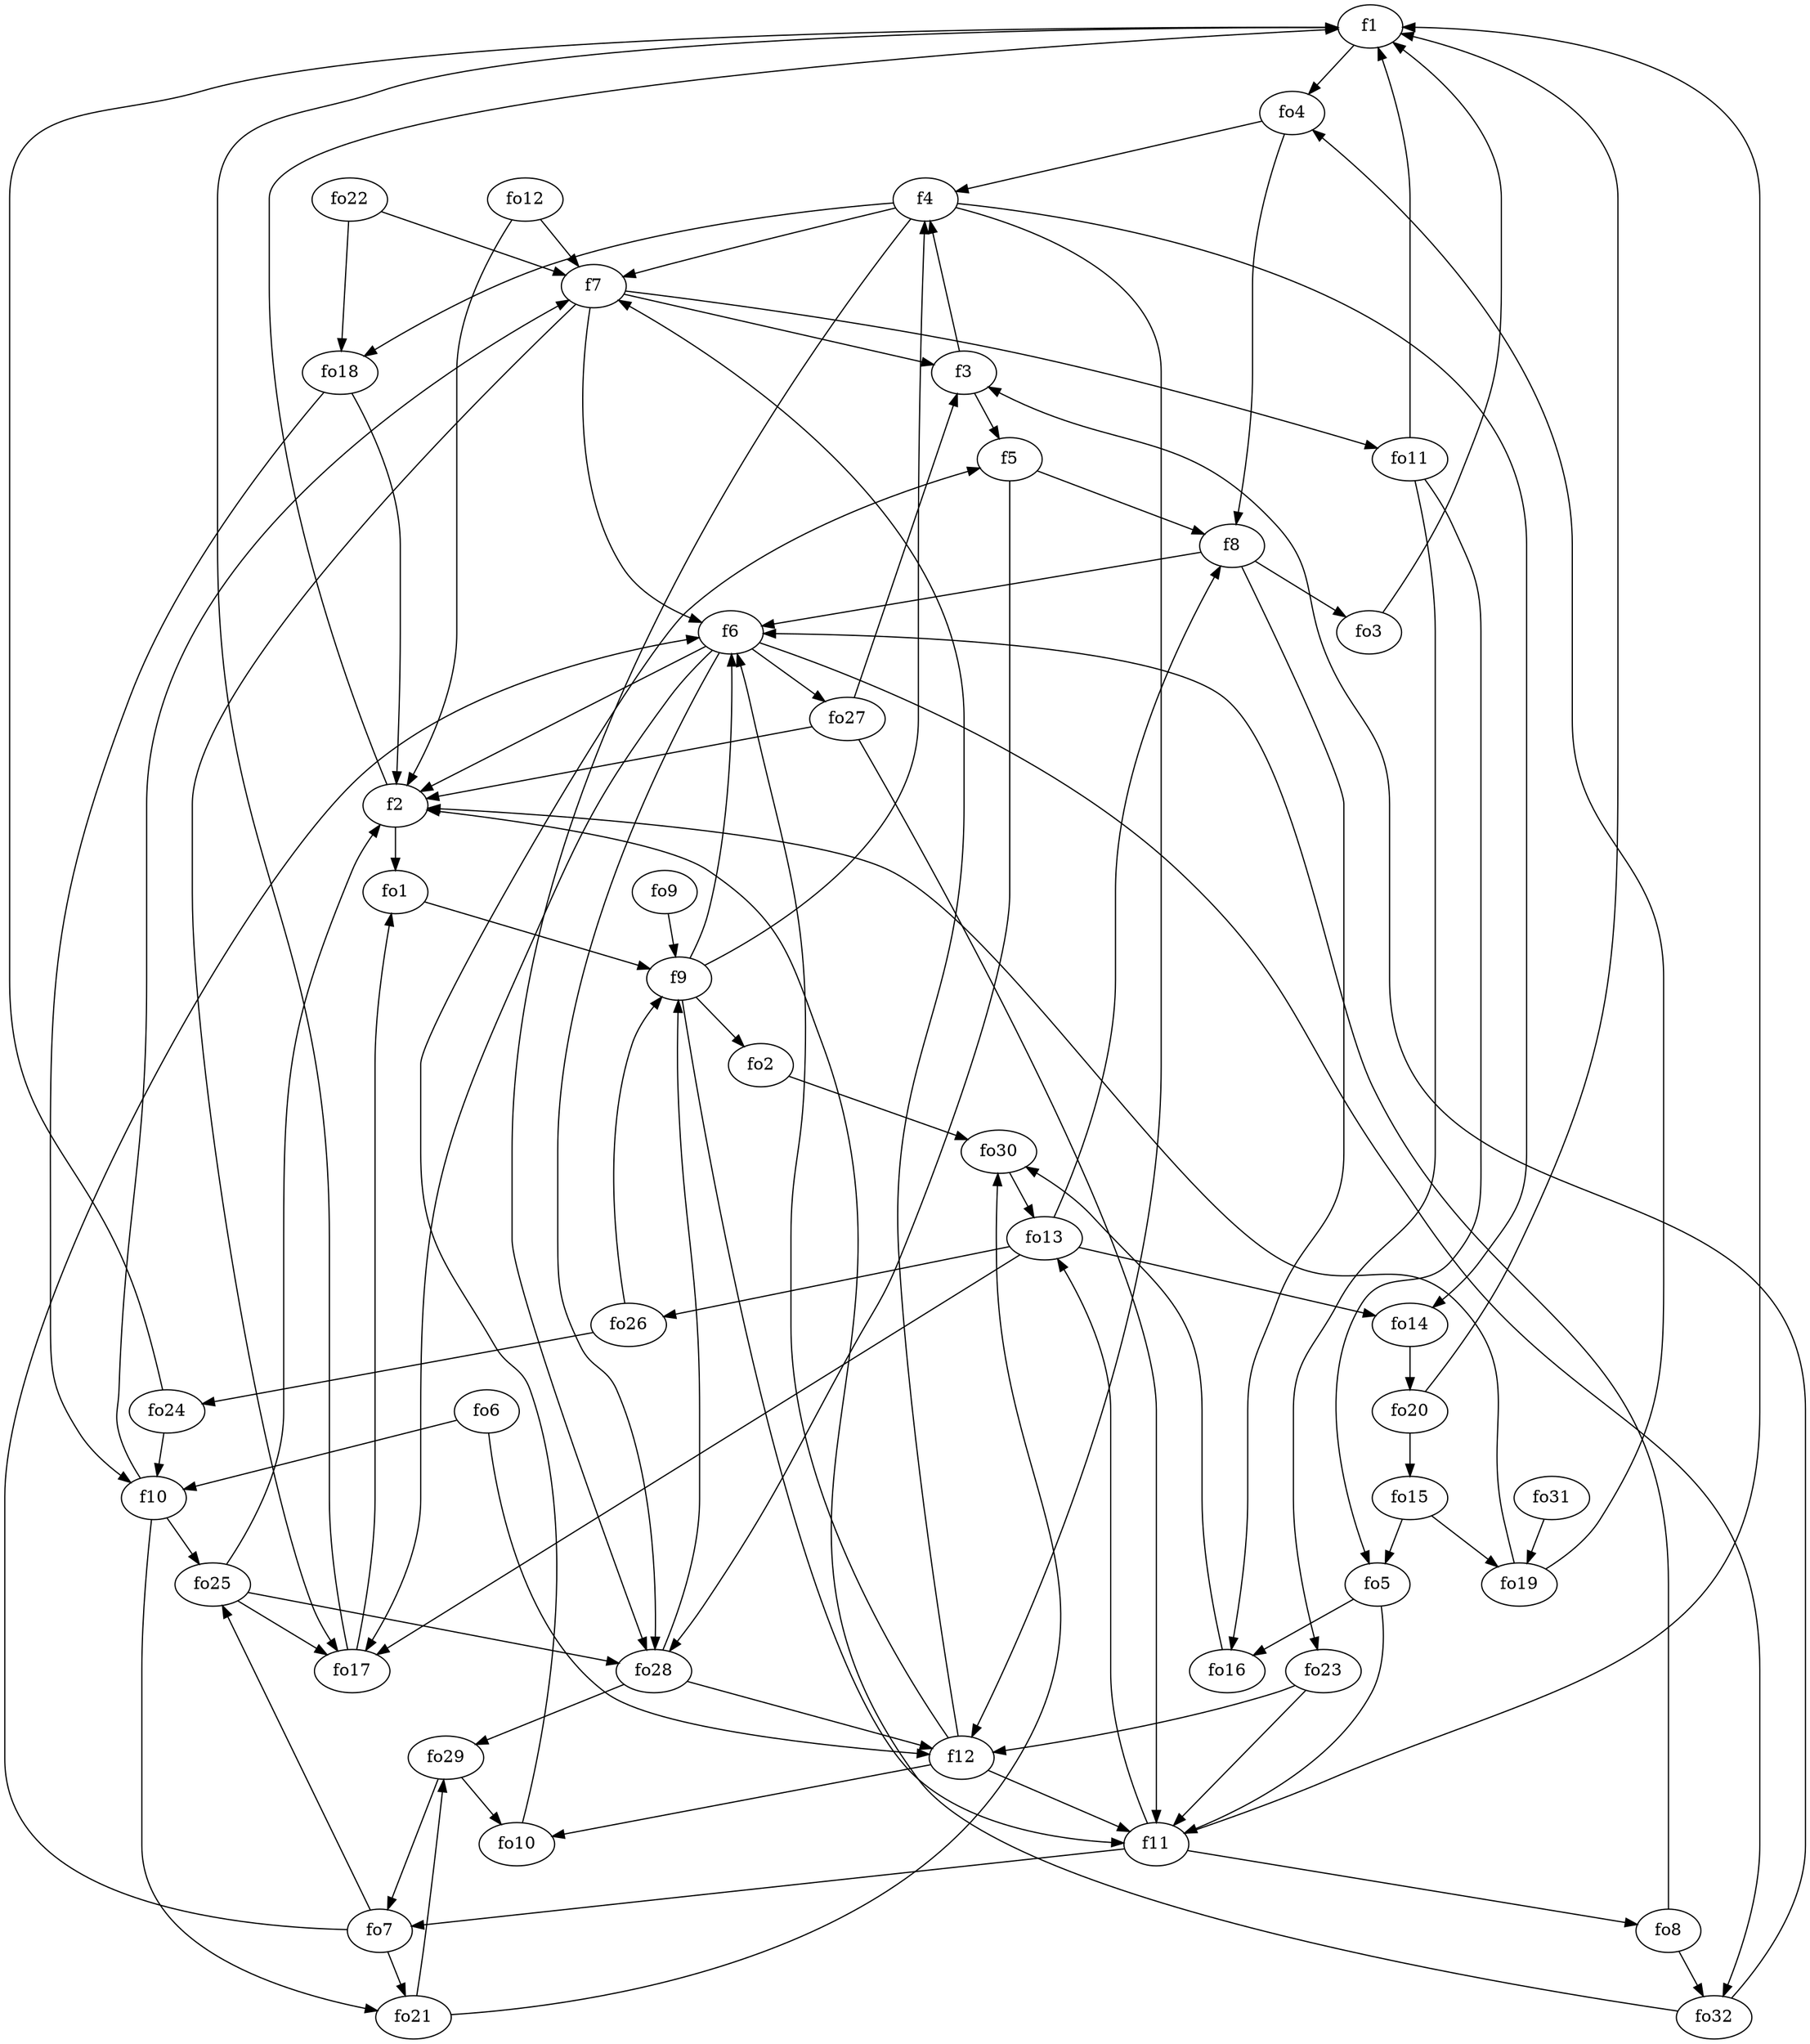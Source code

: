 strict digraph  {
f1;
f2;
f3;
f4;
f5;
f6;
f7;
f8;
f9;
f10;
f11;
f12;
fo1;
fo2;
fo3;
fo4;
fo5;
fo6;
fo7;
fo8;
fo9;
fo10;
fo11;
fo12;
fo13;
fo14;
fo15;
fo16;
fo17;
fo18;
fo19;
fo20;
fo21;
fo22;
fo23;
fo24;
fo25;
fo26;
fo27;
fo28;
fo29;
fo30;
fo31;
fo32;
f1 -> fo4  [weight=2];
f2 -> fo1  [weight=2];
f2 -> f1  [weight=2];
f3 -> f5  [weight=2];
f3 -> f4  [weight=2];
f4 -> fo28  [weight=2];
f4 -> f7  [weight=2];
f4 -> fo18  [weight=2];
f4 -> f12  [weight=2];
f4 -> fo14  [weight=2];
f5 -> f8  [weight=2];
f5 -> fo28  [weight=2];
f6 -> fo32  [weight=2];
f6 -> fo28  [weight=2];
f6 -> f2  [weight=2];
f6 -> fo27  [weight=2];
f6 -> fo17  [weight=2];
f7 -> fo11  [weight=2];
f7 -> f6  [weight=2];
f7 -> f3  [weight=2];
f7 -> fo17  [weight=2];
f8 -> f6  [weight=2];
f8 -> fo3  [weight=2];
f8 -> fo16  [weight=2];
f9 -> f11  [weight=2];
f9 -> f6  [weight=2];
f9 -> f4  [weight=2];
f9 -> fo2  [weight=2];
f10 -> fo21  [weight=2];
f10 -> fo25  [weight=2];
f10 -> f7  [weight=2];
f11 -> fo8  [weight=2];
f11 -> fo13  [weight=2];
f11 -> f1  [weight=2];
f11 -> fo7  [weight=2];
f12 -> f11  [weight=2];
f12 -> fo10  [weight=2];
f12 -> f6  [weight=2];
f12 -> f7  [weight=2];
fo1 -> f9  [weight=2];
fo2 -> fo30  [weight=2];
fo3 -> f1  [weight=2];
fo4 -> f4  [weight=2];
fo4 -> f8  [weight=2];
fo5 -> f11  [weight=2];
fo5 -> fo16  [weight=2];
fo6 -> f12  [weight=2];
fo6 -> f10  [weight=2];
fo7 -> fo21  [weight=2];
fo7 -> fo25  [weight=2];
fo7 -> f6  [weight=2];
fo8 -> f6  [weight=2];
fo8 -> fo32  [weight=2];
fo9 -> f9  [weight=2];
fo10 -> f5  [weight=2];
fo11 -> fo5  [weight=2];
fo11 -> fo23  [weight=2];
fo11 -> f1  [weight=2];
fo12 -> f7  [weight=2];
fo12 -> f2  [weight=2];
fo13 -> fo17  [weight=2];
fo13 -> fo14  [weight=2];
fo13 -> fo26  [weight=2];
fo13 -> f8  [weight=2];
fo14 -> fo20  [weight=2];
fo15 -> fo19  [weight=2];
fo15 -> fo5  [weight=2];
fo16 -> fo30  [weight=2];
fo17 -> f1  [weight=2];
fo17 -> fo1  [weight=2];
fo18 -> f10  [weight=2];
fo18 -> f2  [weight=2];
fo19 -> fo4  [weight=2];
fo19 -> f2  [weight=2];
fo20 -> fo15  [weight=2];
fo20 -> f1  [weight=2];
fo21 -> fo29  [weight=2];
fo21 -> fo30  [weight=2];
fo22 -> fo18  [weight=2];
fo22 -> f7  [weight=2];
fo23 -> f12  [weight=2];
fo23 -> f11  [weight=2];
fo24 -> f1  [weight=2];
fo24 -> f10  [weight=2];
fo25 -> fo17  [weight=2];
fo25 -> fo28  [weight=2];
fo25 -> f2  [weight=2];
fo26 -> f9  [weight=2];
fo26 -> fo24  [weight=2];
fo27 -> f3  [weight=2];
fo27 -> f11  [weight=2];
fo27 -> f2  [weight=2];
fo28 -> fo29  [weight=2];
fo28 -> f9  [weight=2];
fo28 -> f12  [weight=2];
fo29 -> fo10  [weight=2];
fo29 -> fo7  [weight=2];
fo30 -> fo13  [weight=2];
fo31 -> fo19  [weight=2];
fo32 -> f3  [weight=2];
fo32 -> f2  [weight=2];
}
